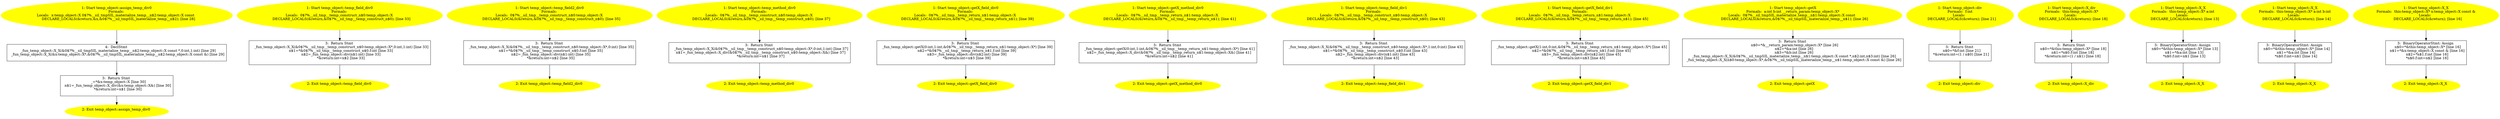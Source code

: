 /* @generated */
digraph iCFG {
"assign_temp_div0#temp_object#_ZN11temp_object16assign_temp_div0Ev.12a3ac8c6c054849d479a871a0d8fac8_1" [label="1: Start temp_object::assign_temp_div0\nFormals: \nLocals:  x:temp_object::X 0$?%__sil_tmpSIL_materialize_temp__n$2:temp_object::X const  \n   DECLARE_LOCALS(&return,&x,&0$?%__sil_tmpSIL_materialize_temp__n$2); [line 28]\n " color=yellow style=filled]
	

	 "assign_temp_div0#temp_object#_ZN11temp_object16assign_temp_div0Ev.12a3ac8c6c054849d479a871a0d8fac8_1" -> "assign_temp_div0#temp_object#_ZN11temp_object16assign_temp_div0Ev.12a3ac8c6c054849d479a871a0d8fac8_4" ;
"assign_temp_div0#temp_object#_ZN11temp_object16assign_temp_div0Ev.12a3ac8c6c054849d479a871a0d8fac8_2" [label="2: Exit temp_object::assign_temp_div0 \n  " color=yellow style=filled]
	

"assign_temp_div0#temp_object#_ZN11temp_object16assign_temp_div0Ev.12a3ac8c6c054849d479a871a0d8fac8_3" [label="3:  Return Stmt \n   _=*&x:temp_object::X [line 30]\n  n$1=_fun_temp_object::X_div(&x:temp_object::X&) [line 30]\n  *&return:int=n$1 [line 30]\n " shape="box"]
	

	 "assign_temp_div0#temp_object#_ZN11temp_object16assign_temp_div0Ev.12a3ac8c6c054849d479a871a0d8fac8_3" -> "assign_temp_div0#temp_object#_ZN11temp_object16assign_temp_div0Ev.12a3ac8c6c054849d479a871a0d8fac8_2" ;
"assign_temp_div0#temp_object#_ZN11temp_object16assign_temp_div0Ev.12a3ac8c6c054849d479a871a0d8fac8_4" [label="4:  DeclStmt \n   _fun_temp_object::X_X(&0$?%__sil_tmpSIL_materialize_temp__n$2:temp_object::X const *,0:int,1:int) [line 29]\n  _fun_temp_object::X_X(&x:temp_object::X*,&0$?%__sil_tmpSIL_materialize_temp__n$2:temp_object::X const &) [line 29]\n " shape="box"]
	

	 "assign_temp_div0#temp_object#_ZN11temp_object16assign_temp_div0Ev.12a3ac8c6c054849d479a871a0d8fac8_4" -> "assign_temp_div0#temp_object#_ZN11temp_object16assign_temp_div0Ev.12a3ac8c6c054849d479a871a0d8fac8_3" ;
"temp_field_div0#temp_object#_ZN11temp_object15temp_field_div0Ev.c5850f6003fb6b786a3d1c78e3ae2bba_1" [label="1: Start temp_object::temp_field_div0\nFormals: \nLocals:  0$?%__sil_tmp__temp_construct_n$0:temp_object::X \n   DECLARE_LOCALS(&return,&0$?%__sil_tmp__temp_construct_n$0); [line 33]\n " color=yellow style=filled]
	

	 "temp_field_div0#temp_object#_ZN11temp_object15temp_field_div0Ev.c5850f6003fb6b786a3d1c78e3ae2bba_1" -> "temp_field_div0#temp_object#_ZN11temp_object15temp_field_div0Ev.c5850f6003fb6b786a3d1c78e3ae2bba_3" ;
"temp_field_div0#temp_object#_ZN11temp_object15temp_field_div0Ev.c5850f6003fb6b786a3d1c78e3ae2bba_2" [label="2: Exit temp_object::temp_field_div0 \n  " color=yellow style=filled]
	

"temp_field_div0#temp_object#_ZN11temp_object15temp_field_div0Ev.c5850f6003fb6b786a3d1c78e3ae2bba_3" [label="3:  Return Stmt \n   _fun_temp_object::X_X(&0$?%__sil_tmp__temp_construct_n$0:temp_object::X*,0:int,1:int) [line 33]\n  n$1=*&0$?%__sil_tmp__temp_construct_n$0.f:int [line 33]\n  n$2=_fun_temp_object::div(n$1:int) [line 33]\n  *&return:int=n$2 [line 33]\n " shape="box"]
	

	 "temp_field_div0#temp_object#_ZN11temp_object15temp_field_div0Ev.c5850f6003fb6b786a3d1c78e3ae2bba_3" -> "temp_field_div0#temp_object#_ZN11temp_object15temp_field_div0Ev.c5850f6003fb6b786a3d1c78e3ae2bba_2" ;
"temp_field2_div0#temp_object#_ZN11temp_object16temp_field2_div0Ev.1e39503c66c0f1fd3a1cc7563bef4cfc_1" [label="1: Start temp_object::temp_field2_div0\nFormals: \nLocals:  0$?%__sil_tmp__temp_construct_n$0:temp_object::X \n   DECLARE_LOCALS(&return,&0$?%__sil_tmp__temp_construct_n$0); [line 35]\n " color=yellow style=filled]
	

	 "temp_field2_div0#temp_object#_ZN11temp_object16temp_field2_div0Ev.1e39503c66c0f1fd3a1cc7563bef4cfc_1" -> "temp_field2_div0#temp_object#_ZN11temp_object16temp_field2_div0Ev.1e39503c66c0f1fd3a1cc7563bef4cfc_3" ;
"temp_field2_div0#temp_object#_ZN11temp_object16temp_field2_div0Ev.1e39503c66c0f1fd3a1cc7563bef4cfc_2" [label="2: Exit temp_object::temp_field2_div0 \n  " color=yellow style=filled]
	

"temp_field2_div0#temp_object#_ZN11temp_object16temp_field2_div0Ev.1e39503c66c0f1fd3a1cc7563bef4cfc_3" [label="3:  Return Stmt \n   _fun_temp_object::X_X(&0$?%__sil_tmp__temp_construct_n$0:temp_object::X*,0:int) [line 35]\n  n$1=*&0$?%__sil_tmp__temp_construct_n$0.f:int [line 35]\n  n$2=_fun_temp_object::div(n$1:int) [line 35]\n  *&return:int=n$2 [line 35]\n " shape="box"]
	

	 "temp_field2_div0#temp_object#_ZN11temp_object16temp_field2_div0Ev.1e39503c66c0f1fd3a1cc7563bef4cfc_3" -> "temp_field2_div0#temp_object#_ZN11temp_object16temp_field2_div0Ev.1e39503c66c0f1fd3a1cc7563bef4cfc_2" ;
"temp_method_div0#temp_object#_ZN11temp_object16temp_method_div0Ev.fd6ae881136ea5e8268af1e92eb001b5_1" [label="1: Start temp_object::temp_method_div0\nFormals: \nLocals:  0$?%__sil_tmp__temp_construct_n$0:temp_object::X \n   DECLARE_LOCALS(&return,&0$?%__sil_tmp__temp_construct_n$0); [line 37]\n " color=yellow style=filled]
	

	 "temp_method_div0#temp_object#_ZN11temp_object16temp_method_div0Ev.fd6ae881136ea5e8268af1e92eb001b5_1" -> "temp_method_div0#temp_object#_ZN11temp_object16temp_method_div0Ev.fd6ae881136ea5e8268af1e92eb001b5_3" ;
"temp_method_div0#temp_object#_ZN11temp_object16temp_method_div0Ev.fd6ae881136ea5e8268af1e92eb001b5_2" [label="2: Exit temp_object::temp_method_div0 \n  " color=yellow style=filled]
	

"temp_method_div0#temp_object#_ZN11temp_object16temp_method_div0Ev.fd6ae881136ea5e8268af1e92eb001b5_3" [label="3:  Return Stmt \n   _fun_temp_object::X_X(&0$?%__sil_tmp__temp_construct_n$0:temp_object::X*,0:int,1:int) [line 37]\n  n$1=_fun_temp_object::X_div(&0$?%__sil_tmp__temp_construct_n$0:temp_object::X&) [line 37]\n  *&return:int=n$1 [line 37]\n " shape="box"]
	

	 "temp_method_div0#temp_object#_ZN11temp_object16temp_method_div0Ev.fd6ae881136ea5e8268af1e92eb001b5_3" -> "temp_method_div0#temp_object#_ZN11temp_object16temp_method_div0Ev.fd6ae881136ea5e8268af1e92eb001b5_2" ;
"getX_field_div0#temp_object#_ZN11temp_object15getX_field_div0Ev.5b29985c341a939f5d493914a467583d_1" [label="1: Start temp_object::getX_field_div0\nFormals: \nLocals:  0$?%__sil_tmp__temp_return_n$1:temp_object::X \n   DECLARE_LOCALS(&return,&0$?%__sil_tmp__temp_return_n$1); [line 39]\n " color=yellow style=filled]
	

	 "getX_field_div0#temp_object#_ZN11temp_object15getX_field_div0Ev.5b29985c341a939f5d493914a467583d_1" -> "getX_field_div0#temp_object#_ZN11temp_object15getX_field_div0Ev.5b29985c341a939f5d493914a467583d_3" ;
"getX_field_div0#temp_object#_ZN11temp_object15getX_field_div0Ev.5b29985c341a939f5d493914a467583d_2" [label="2: Exit temp_object::getX_field_div0 \n  " color=yellow style=filled]
	

"getX_field_div0#temp_object#_ZN11temp_object15getX_field_div0Ev.5b29985c341a939f5d493914a467583d_3" [label="3:  Return Stmt \n   _fun_temp_object::getX(0:int,1:int,&0$?%__sil_tmp__temp_return_n$1:temp_object::X*) [line 39]\n  n$2=*&0$?%__sil_tmp__temp_return_n$1.f:int [line 39]\n  n$3=_fun_temp_object::div(n$2:int) [line 39]\n  *&return:int=n$3 [line 39]\n " shape="box"]
	

	 "getX_field_div0#temp_object#_ZN11temp_object15getX_field_div0Ev.5b29985c341a939f5d493914a467583d_3" -> "getX_field_div0#temp_object#_ZN11temp_object15getX_field_div0Ev.5b29985c341a939f5d493914a467583d_2" ;
"getX_method_div0#temp_object#_ZN11temp_object16getX_method_div0Ev.4d32a7940fd90799bf1e7bbe4871b89d_1" [label="1: Start temp_object::getX_method_div0\nFormals: \nLocals:  0$?%__sil_tmp__temp_return_n$1:temp_object::X \n   DECLARE_LOCALS(&return,&0$?%__sil_tmp__temp_return_n$1); [line 41]\n " color=yellow style=filled]
	

	 "getX_method_div0#temp_object#_ZN11temp_object16getX_method_div0Ev.4d32a7940fd90799bf1e7bbe4871b89d_1" -> "getX_method_div0#temp_object#_ZN11temp_object16getX_method_div0Ev.4d32a7940fd90799bf1e7bbe4871b89d_3" ;
"getX_method_div0#temp_object#_ZN11temp_object16getX_method_div0Ev.4d32a7940fd90799bf1e7bbe4871b89d_2" [label="2: Exit temp_object::getX_method_div0 \n  " color=yellow style=filled]
	

"getX_method_div0#temp_object#_ZN11temp_object16getX_method_div0Ev.4d32a7940fd90799bf1e7bbe4871b89d_3" [label="3:  Return Stmt \n   _fun_temp_object::getX(0:int,1:int,&0$?%__sil_tmp__temp_return_n$1:temp_object::X*) [line 41]\n  n$2=_fun_temp_object::X_div(&0$?%__sil_tmp__temp_return_n$1:temp_object::X&) [line 41]\n  *&return:int=n$2 [line 41]\n " shape="box"]
	

	 "getX_method_div0#temp_object#_ZN11temp_object16getX_method_div0Ev.4d32a7940fd90799bf1e7bbe4871b89d_3" -> "getX_method_div0#temp_object#_ZN11temp_object16getX_method_div0Ev.4d32a7940fd90799bf1e7bbe4871b89d_2" ;
"temp_field_div1#temp_object#_ZN11temp_object15temp_field_div1Ev.6b83b7fff4c72405c2bf16f97790d6b5_1" [label="1: Start temp_object::temp_field_div1\nFormals: \nLocals:  0$?%__sil_tmp__temp_construct_n$0:temp_object::X \n   DECLARE_LOCALS(&return,&0$?%__sil_tmp__temp_construct_n$0); [line 43]\n " color=yellow style=filled]
	

	 "temp_field_div1#temp_object#_ZN11temp_object15temp_field_div1Ev.6b83b7fff4c72405c2bf16f97790d6b5_1" -> "temp_field_div1#temp_object#_ZN11temp_object15temp_field_div1Ev.6b83b7fff4c72405c2bf16f97790d6b5_3" ;
"temp_field_div1#temp_object#_ZN11temp_object15temp_field_div1Ev.6b83b7fff4c72405c2bf16f97790d6b5_2" [label="2: Exit temp_object::temp_field_div1 \n  " color=yellow style=filled]
	

"temp_field_div1#temp_object#_ZN11temp_object15temp_field_div1Ev.6b83b7fff4c72405c2bf16f97790d6b5_3" [label="3:  Return Stmt \n   _fun_temp_object::X_X(&0$?%__sil_tmp__temp_construct_n$0:temp_object::X*,1:int,0:int) [line 43]\n  n$1=*&0$?%__sil_tmp__temp_construct_n$0.f:int [line 43]\n  n$2=_fun_temp_object::div(n$1:int) [line 43]\n  *&return:int=n$2 [line 43]\n " shape="box"]
	

	 "temp_field_div1#temp_object#_ZN11temp_object15temp_field_div1Ev.6b83b7fff4c72405c2bf16f97790d6b5_3" -> "temp_field_div1#temp_object#_ZN11temp_object15temp_field_div1Ev.6b83b7fff4c72405c2bf16f97790d6b5_2" ;
"getX_field_div1#temp_object#_ZN11temp_object15getX_field_div1Ev.bc8679edc4e594a213a918e52ce423ce_1" [label="1: Start temp_object::getX_field_div1\nFormals: \nLocals:  0$?%__sil_tmp__temp_return_n$1:temp_object::X \n   DECLARE_LOCALS(&return,&0$?%__sil_tmp__temp_return_n$1); [line 45]\n " color=yellow style=filled]
	

	 "getX_field_div1#temp_object#_ZN11temp_object15getX_field_div1Ev.bc8679edc4e594a213a918e52ce423ce_1" -> "getX_field_div1#temp_object#_ZN11temp_object15getX_field_div1Ev.bc8679edc4e594a213a918e52ce423ce_3" ;
"getX_field_div1#temp_object#_ZN11temp_object15getX_field_div1Ev.bc8679edc4e594a213a918e52ce423ce_2" [label="2: Exit temp_object::getX_field_div1 \n  " color=yellow style=filled]
	

"getX_field_div1#temp_object#_ZN11temp_object15getX_field_div1Ev.bc8679edc4e594a213a918e52ce423ce_3" [label="3:  Return Stmt \n   _fun_temp_object::getX(1:int,0:int,&0$?%__sil_tmp__temp_return_n$1:temp_object::X*) [line 45]\n  n$2=*&0$?%__sil_tmp__temp_return_n$1.f:int [line 45]\n  n$3=_fun_temp_object::div(n$2:int) [line 45]\n  *&return:int=n$3 [line 45]\n " shape="box"]
	

	 "getX_field_div1#temp_object#_ZN11temp_object15getX_field_div1Ev.bc8679edc4e594a213a918e52ce423ce_3" -> "getX_field_div1#temp_object#_ZN11temp_object15getX_field_div1Ev.bc8679edc4e594a213a918e52ce423ce_2" ;
"getX#temp_object#_ZN11temp_object4getXEii.a1a849e28a4eb89f0963fb50faaf83e8_1" [label="1: Start temp_object::getX\nFormals:  a:int b:int __return_param:temp_object::X*\nLocals:  0$?%__sil_tmpSIL_materialize_temp__n$1:temp_object::X const  \n   DECLARE_LOCALS(&return,&0$?%__sil_tmpSIL_materialize_temp__n$1); [line 26]\n " color=yellow style=filled]
	

	 "getX#temp_object#_ZN11temp_object4getXEii.a1a849e28a4eb89f0963fb50faaf83e8_1" -> "getX#temp_object#_ZN11temp_object4getXEii.a1a849e28a4eb89f0963fb50faaf83e8_3" ;
"getX#temp_object#_ZN11temp_object4getXEii.a1a849e28a4eb89f0963fb50faaf83e8_2" [label="2: Exit temp_object::getX \n  " color=yellow style=filled]
	

"getX#temp_object#_ZN11temp_object4getXEii.a1a849e28a4eb89f0963fb50faaf83e8_3" [label="3:  Return Stmt \n   n$0=*&__return_param:temp_object::X* [line 26]\n  n$2=*&a:int [line 26]\n  n$3=*&b:int [line 26]\n  _fun_temp_object::X_X(&0$?%__sil_tmpSIL_materialize_temp__n$1:temp_object::X const *,n$2:int,n$3:int) [line 26]\n  _fun_temp_object::X_X(n$0:temp_object::X*,&0$?%__sil_tmpSIL_materialize_temp__n$1:temp_object::X const &) [line 26]\n " shape="box"]
	

	 "getX#temp_object#_ZN11temp_object4getXEii.a1a849e28a4eb89f0963fb50faaf83e8_3" -> "getX#temp_object#_ZN11temp_object4getXEii.a1a849e28a4eb89f0963fb50faaf83e8_2" ;
"div#temp_object#_ZN11temp_object3divEi.aaa9a554349d87ba5e34d1f795ba5669_1" [label="1: Start temp_object::div\nFormals:  f:int\nLocals:  \n   DECLARE_LOCALS(&return); [line 21]\n " color=yellow style=filled]
	

	 "div#temp_object#_ZN11temp_object3divEi.aaa9a554349d87ba5e34d1f795ba5669_1" -> "div#temp_object#_ZN11temp_object3divEi.aaa9a554349d87ba5e34d1f795ba5669_3" ;
"div#temp_object#_ZN11temp_object3divEi.aaa9a554349d87ba5e34d1f795ba5669_2" [label="2: Exit temp_object::div \n  " color=yellow style=filled]
	

"div#temp_object#_ZN11temp_object3divEi.aaa9a554349d87ba5e34d1f795ba5669_3" [label="3:  Return Stmt \n   n$0=*&f:int [line 21]\n  *&return:int=(1 / n$0) [line 21]\n " shape="box"]
	

	 "div#temp_object#_ZN11temp_object3divEi.aaa9a554349d87ba5e34d1f795ba5669_3" -> "div#temp_object#_ZN11temp_object3divEi.aaa9a554349d87ba5e34d1f795ba5669_2" ;
"div#X#temp_object#(_ZN11temp_object1X3divEv).1b0912dfec47ae634aae724a896b81b2_1" [label="1: Start temp_object::X_div\nFormals:  this:temp_object::X*\nLocals:  \n   DECLARE_LOCALS(&return); [line 18]\n " color=yellow style=filled]
	

	 "div#X#temp_object#(_ZN11temp_object1X3divEv).1b0912dfec47ae634aae724a896b81b2_1" -> "div#X#temp_object#(_ZN11temp_object1X3divEv).1b0912dfec47ae634aae724a896b81b2_3" ;
"div#X#temp_object#(_ZN11temp_object1X3divEv).1b0912dfec47ae634aae724a896b81b2_2" [label="2: Exit temp_object::X_div \n  " color=yellow style=filled]
	

"div#X#temp_object#(_ZN11temp_object1X3divEv).1b0912dfec47ae634aae724a896b81b2_3" [label="3:  Return Stmt \n   n$0=*&this:temp_object::X* [line 18]\n  n$1=*n$0.f:int [line 18]\n  *&return:int=(1 / n$1) [line 18]\n " shape="box"]
	

	 "div#X#temp_object#(_ZN11temp_object1X3divEv).1b0912dfec47ae634aae724a896b81b2_3" -> "div#X#temp_object#(_ZN11temp_object1X3divEv).1b0912dfec47ae634aae724a896b81b2_2" ;
"X#X#temp_object#{_ZN11temp_object1XC1Ei}.e1c826da726727094f4e1f9cc1134bee_1" [label="1: Start temp_object::X_X\nFormals:  this:temp_object::X* a:int\nLocals:  \n   DECLARE_LOCALS(&return); [line 13]\n " color=yellow style=filled]
	

	 "X#X#temp_object#{_ZN11temp_object1XC1Ei}.e1c826da726727094f4e1f9cc1134bee_1" -> "X#X#temp_object#{_ZN11temp_object1XC1Ei}.e1c826da726727094f4e1f9cc1134bee_3" ;
"X#X#temp_object#{_ZN11temp_object1XC1Ei}.e1c826da726727094f4e1f9cc1134bee_2" [label="2: Exit temp_object::X_X \n  " color=yellow style=filled]
	

"X#X#temp_object#{_ZN11temp_object1XC1Ei}.e1c826da726727094f4e1f9cc1134bee_3" [label="3:  BinaryOperatorStmt: Assign \n   n$0=*&this:temp_object::X* [line 13]\n  n$1=*&a:int [line 13]\n  *n$0.f:int=n$1 [line 13]\n " shape="box"]
	

	 "X#X#temp_object#{_ZN11temp_object1XC1Ei}.e1c826da726727094f4e1f9cc1134bee_3" -> "X#X#temp_object#{_ZN11temp_object1XC1Ei}.e1c826da726727094f4e1f9cc1134bee_2" ;
"X#X#temp_object#{_ZN11temp_object1XC1Eii}.42ef430f06a6ac111034dd971eb3abbf_1" [label="1: Start temp_object::X_X\nFormals:  this:temp_object::X* a:int b:int\nLocals:  \n   DECLARE_LOCALS(&return); [line 14]\n " color=yellow style=filled]
	

	 "X#X#temp_object#{_ZN11temp_object1XC1Eii}.42ef430f06a6ac111034dd971eb3abbf_1" -> "X#X#temp_object#{_ZN11temp_object1XC1Eii}.42ef430f06a6ac111034dd971eb3abbf_3" ;
"X#X#temp_object#{_ZN11temp_object1XC1Eii}.42ef430f06a6ac111034dd971eb3abbf_2" [label="2: Exit temp_object::X_X \n  " color=yellow style=filled]
	

"X#X#temp_object#{_ZN11temp_object1XC1Eii}.42ef430f06a6ac111034dd971eb3abbf_3" [label="3:  BinaryOperatorStmt: Assign \n   n$0=*&this:temp_object::X* [line 14]\n  n$1=*&a:int [line 14]\n  *n$0.f:int=n$1 [line 14]\n " shape="box"]
	

	 "X#X#temp_object#{_ZN11temp_object1XC1Eii}.42ef430f06a6ac111034dd971eb3abbf_3" -> "X#X#temp_object#{_ZN11temp_object1XC1Eii}.42ef430f06a6ac111034dd971eb3abbf_2" ;
"X#X#temp_object#{_ZN11temp_object1XC1ERKS0_}.be882d6cff657ec87d9e84bb77c9a1ea_1" [label="1: Start temp_object::X_X\nFormals:  this:temp_object::X* x:temp_object::X const &\nLocals:  \n   DECLARE_LOCALS(&return); [line 16]\n " color=yellow style=filled]
	

	 "X#X#temp_object#{_ZN11temp_object1XC1ERKS0_}.be882d6cff657ec87d9e84bb77c9a1ea_1" -> "X#X#temp_object#{_ZN11temp_object1XC1ERKS0_}.be882d6cff657ec87d9e84bb77c9a1ea_3" ;
"X#X#temp_object#{_ZN11temp_object1XC1ERKS0_}.be882d6cff657ec87d9e84bb77c9a1ea_2" [label="2: Exit temp_object::X_X \n  " color=yellow style=filled]
	

"X#X#temp_object#{_ZN11temp_object1XC1ERKS0_}.be882d6cff657ec87d9e84bb77c9a1ea_3" [label="3:  BinaryOperatorStmt: Assign \n   n$0=*&this:temp_object::X* [line 16]\n  n$1=*&x:temp_object::X const & [line 16]\n  n$2=*n$1.f:int [line 16]\n  *n$0.f:int=n$2 [line 16]\n " shape="box"]
	

	 "X#X#temp_object#{_ZN11temp_object1XC1ERKS0_}.be882d6cff657ec87d9e84bb77c9a1ea_3" -> "X#X#temp_object#{_ZN11temp_object1XC1ERKS0_}.be882d6cff657ec87d9e84bb77c9a1ea_2" ;
}
